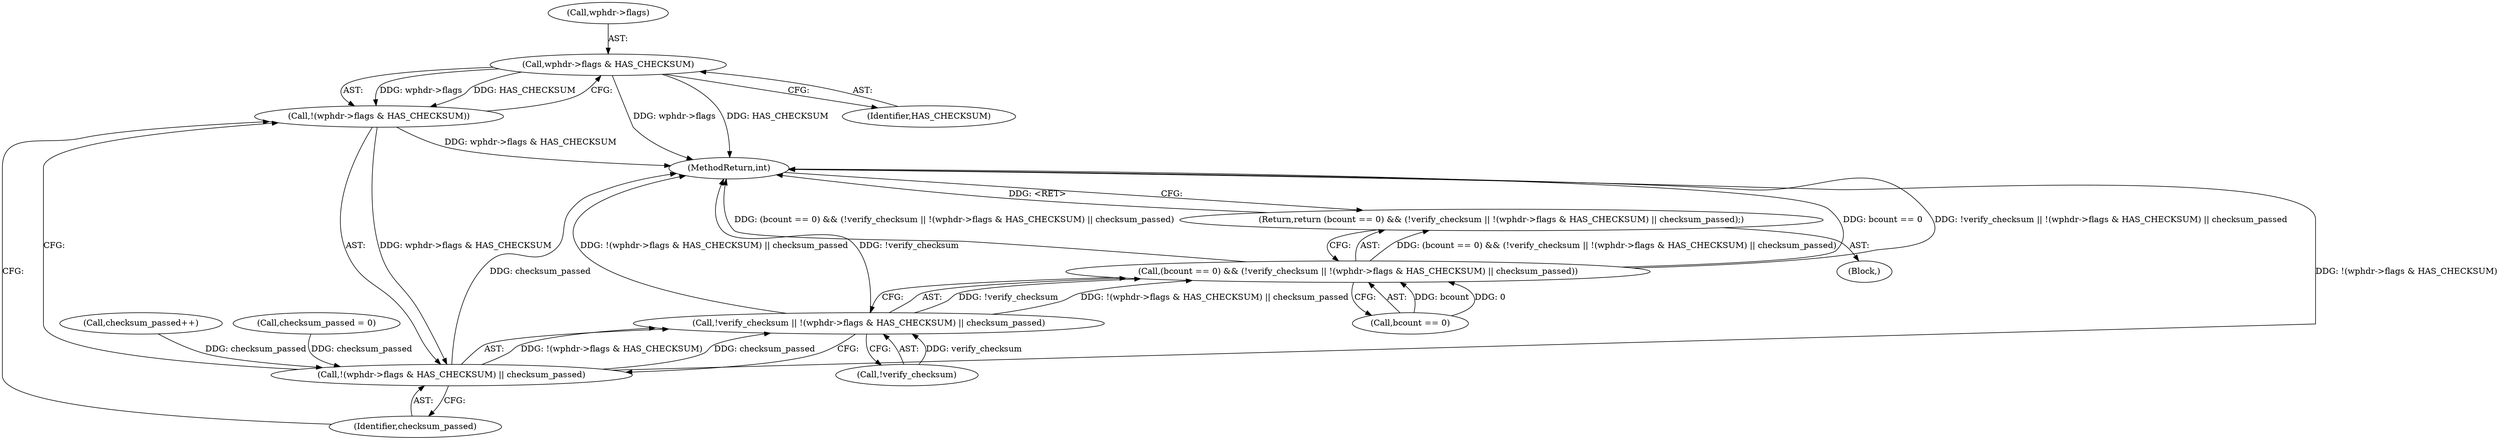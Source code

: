 digraph "0_WavPack_bba5389dc598a92bdf2b297c3ea34620b6679b5b@pointer" {
"1000369" [label="(Call,wphdr->flags & HAS_CHECKSUM)"];
"1000368" [label="(Call,!(wphdr->flags & HAS_CHECKSUM))"];
"1000367" [label="(Call,!(wphdr->flags & HAS_CHECKSUM) || checksum_passed)"];
"1000364" [label="(Call,!verify_checksum || !(wphdr->flags & HAS_CHECKSUM) || checksum_passed)"];
"1000360" [label="(Call,(bcount == 0) && (!verify_checksum || !(wphdr->flags & HAS_CHECKSUM) || checksum_passed))"];
"1000359" [label="(Return,return (bcount == 0) && (!verify_checksum || !(wphdr->flags & HAS_CHECKSUM) || checksum_passed);)"];
"1000368" [label="(Call,!(wphdr->flags & HAS_CHECKSUM))"];
"1000364" [label="(Call,!verify_checksum || !(wphdr->flags & HAS_CHECKSUM) || checksum_passed)"];
"1000361" [label="(Call,bcount == 0)"];
"1000374" [label="(Identifier,checksum_passed)"];
"1000365" [label="(Call,!verify_checksum)"];
"1000375" [label="(MethodReturn,int)"];
"1000370" [label="(Call,wphdr->flags)"];
"1000360" [label="(Call,(bcount == 0) && (!verify_checksum || !(wphdr->flags & HAS_CHECKSUM) || checksum_passed))"];
"1000359" [label="(Return,return (bcount == 0) && (!verify_checksum || !(wphdr->flags & HAS_CHECKSUM) || checksum_passed);)"];
"1000103" [label="(Block,)"];
"1000351" [label="(Call,checksum_passed++)"];
"1000111" [label="(Call,checksum_passed = 0)"];
"1000373" [label="(Identifier,HAS_CHECKSUM)"];
"1000369" [label="(Call,wphdr->flags & HAS_CHECKSUM)"];
"1000367" [label="(Call,!(wphdr->flags & HAS_CHECKSUM) || checksum_passed)"];
"1000369" -> "1000368"  [label="AST: "];
"1000369" -> "1000373"  [label="CFG: "];
"1000370" -> "1000369"  [label="AST: "];
"1000373" -> "1000369"  [label="AST: "];
"1000368" -> "1000369"  [label="CFG: "];
"1000369" -> "1000375"  [label="DDG: wphdr->flags"];
"1000369" -> "1000375"  [label="DDG: HAS_CHECKSUM"];
"1000369" -> "1000368"  [label="DDG: wphdr->flags"];
"1000369" -> "1000368"  [label="DDG: HAS_CHECKSUM"];
"1000368" -> "1000367"  [label="AST: "];
"1000374" -> "1000368"  [label="CFG: "];
"1000367" -> "1000368"  [label="CFG: "];
"1000368" -> "1000375"  [label="DDG: wphdr->flags & HAS_CHECKSUM"];
"1000368" -> "1000367"  [label="DDG: wphdr->flags & HAS_CHECKSUM"];
"1000367" -> "1000364"  [label="AST: "];
"1000367" -> "1000374"  [label="CFG: "];
"1000374" -> "1000367"  [label="AST: "];
"1000364" -> "1000367"  [label="CFG: "];
"1000367" -> "1000375"  [label="DDG: !(wphdr->flags & HAS_CHECKSUM)"];
"1000367" -> "1000375"  [label="DDG: checksum_passed"];
"1000367" -> "1000364"  [label="DDG: !(wphdr->flags & HAS_CHECKSUM)"];
"1000367" -> "1000364"  [label="DDG: checksum_passed"];
"1000111" -> "1000367"  [label="DDG: checksum_passed"];
"1000351" -> "1000367"  [label="DDG: checksum_passed"];
"1000364" -> "1000360"  [label="AST: "];
"1000364" -> "1000365"  [label="CFG: "];
"1000365" -> "1000364"  [label="AST: "];
"1000360" -> "1000364"  [label="CFG: "];
"1000364" -> "1000375"  [label="DDG: !verify_checksum"];
"1000364" -> "1000375"  [label="DDG: !(wphdr->flags & HAS_CHECKSUM) || checksum_passed"];
"1000364" -> "1000360"  [label="DDG: !verify_checksum"];
"1000364" -> "1000360"  [label="DDG: !(wphdr->flags & HAS_CHECKSUM) || checksum_passed"];
"1000365" -> "1000364"  [label="DDG: verify_checksum"];
"1000360" -> "1000359"  [label="AST: "];
"1000360" -> "1000361"  [label="CFG: "];
"1000361" -> "1000360"  [label="AST: "];
"1000359" -> "1000360"  [label="CFG: "];
"1000360" -> "1000375"  [label="DDG: bcount == 0"];
"1000360" -> "1000375"  [label="DDG: !verify_checksum || !(wphdr->flags & HAS_CHECKSUM) || checksum_passed"];
"1000360" -> "1000375"  [label="DDG: (bcount == 0) && (!verify_checksum || !(wphdr->flags & HAS_CHECKSUM) || checksum_passed)"];
"1000360" -> "1000359"  [label="DDG: (bcount == 0) && (!verify_checksum || !(wphdr->flags & HAS_CHECKSUM) || checksum_passed)"];
"1000361" -> "1000360"  [label="DDG: bcount"];
"1000361" -> "1000360"  [label="DDG: 0"];
"1000359" -> "1000103"  [label="AST: "];
"1000375" -> "1000359"  [label="CFG: "];
"1000359" -> "1000375"  [label="DDG: <RET>"];
}
